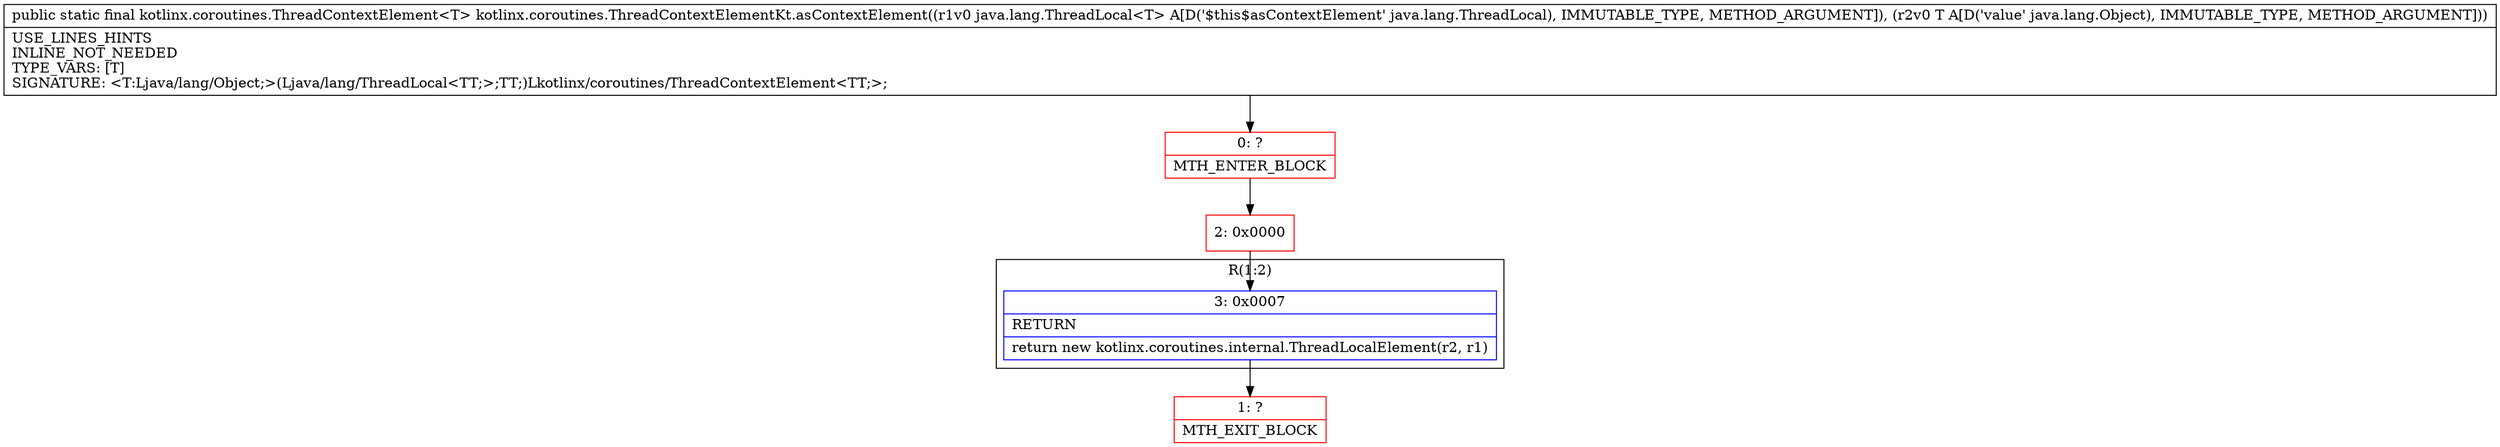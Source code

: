 digraph "CFG forkotlinx.coroutines.ThreadContextElementKt.asContextElement(Ljava\/lang\/ThreadLocal;Ljava\/lang\/Object;)Lkotlinx\/coroutines\/ThreadContextElement;" {
subgraph cluster_Region_931669997 {
label = "R(1:2)";
node [shape=record,color=blue];
Node_3 [shape=record,label="{3\:\ 0x0007|RETURN\l|return new kotlinx.coroutines.internal.ThreadLocalElement(r2, r1)\l}"];
}
Node_0 [shape=record,color=red,label="{0\:\ ?|MTH_ENTER_BLOCK\l}"];
Node_2 [shape=record,color=red,label="{2\:\ 0x0000}"];
Node_1 [shape=record,color=red,label="{1\:\ ?|MTH_EXIT_BLOCK\l}"];
MethodNode[shape=record,label="{public static final kotlinx.coroutines.ThreadContextElement\<T\> kotlinx.coroutines.ThreadContextElementKt.asContextElement((r1v0 java.lang.ThreadLocal\<T\> A[D('$this$asContextElement' java.lang.ThreadLocal), IMMUTABLE_TYPE, METHOD_ARGUMENT]), (r2v0 T A[D('value' java.lang.Object), IMMUTABLE_TYPE, METHOD_ARGUMENT]))  | USE_LINES_HINTS\lINLINE_NOT_NEEDED\lTYPE_VARS: [T]\lSIGNATURE: \<T:Ljava\/lang\/Object;\>(Ljava\/lang\/ThreadLocal\<TT;\>;TT;)Lkotlinx\/coroutines\/ThreadContextElement\<TT;\>;\l}"];
MethodNode -> Node_0;Node_3 -> Node_1;
Node_0 -> Node_2;
Node_2 -> Node_3;
}

